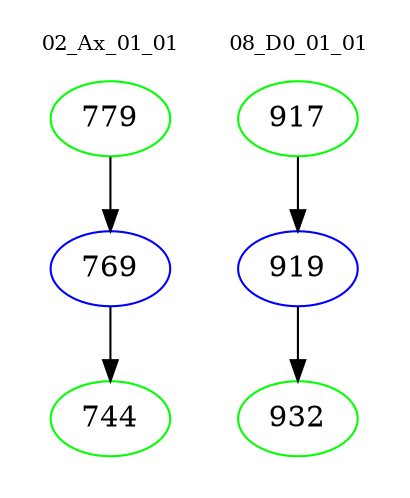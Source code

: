 digraph{
subgraph cluster_0 {
color = white
label = "02_Ax_01_01";
fontsize=10;
T0_779 [label="779", color="green"]
T0_779 -> T0_769 [color="black"]
T0_769 [label="769", color="blue"]
T0_769 -> T0_744 [color="black"]
T0_744 [label="744", color="green"]
}
subgraph cluster_1 {
color = white
label = "08_D0_01_01";
fontsize=10;
T1_917 [label="917", color="green"]
T1_917 -> T1_919 [color="black"]
T1_919 [label="919", color="blue"]
T1_919 -> T1_932 [color="black"]
T1_932 [label="932", color="green"]
}
}
